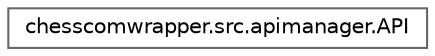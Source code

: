 digraph "Graphical Class Hierarchy"
{
 // LATEX_PDF_SIZE
  bgcolor="transparent";
  edge [fontname=Helvetica,fontsize=10,labelfontname=Helvetica,labelfontsize=10];
  node [fontname=Helvetica,fontsize=10,shape=box,height=0.2,width=0.4];
  rankdir="LR";
  Node0 [label="chesscomwrapper.src.apimanager.API",height=0.2,width=0.4,color="grey40", fillcolor="white", style="filled",URL="$classchesscomwrapper_1_1src_1_1apimanager_1_1_a_p_i.html",tooltip="A class to store API endpoints for chess.com."];
}
